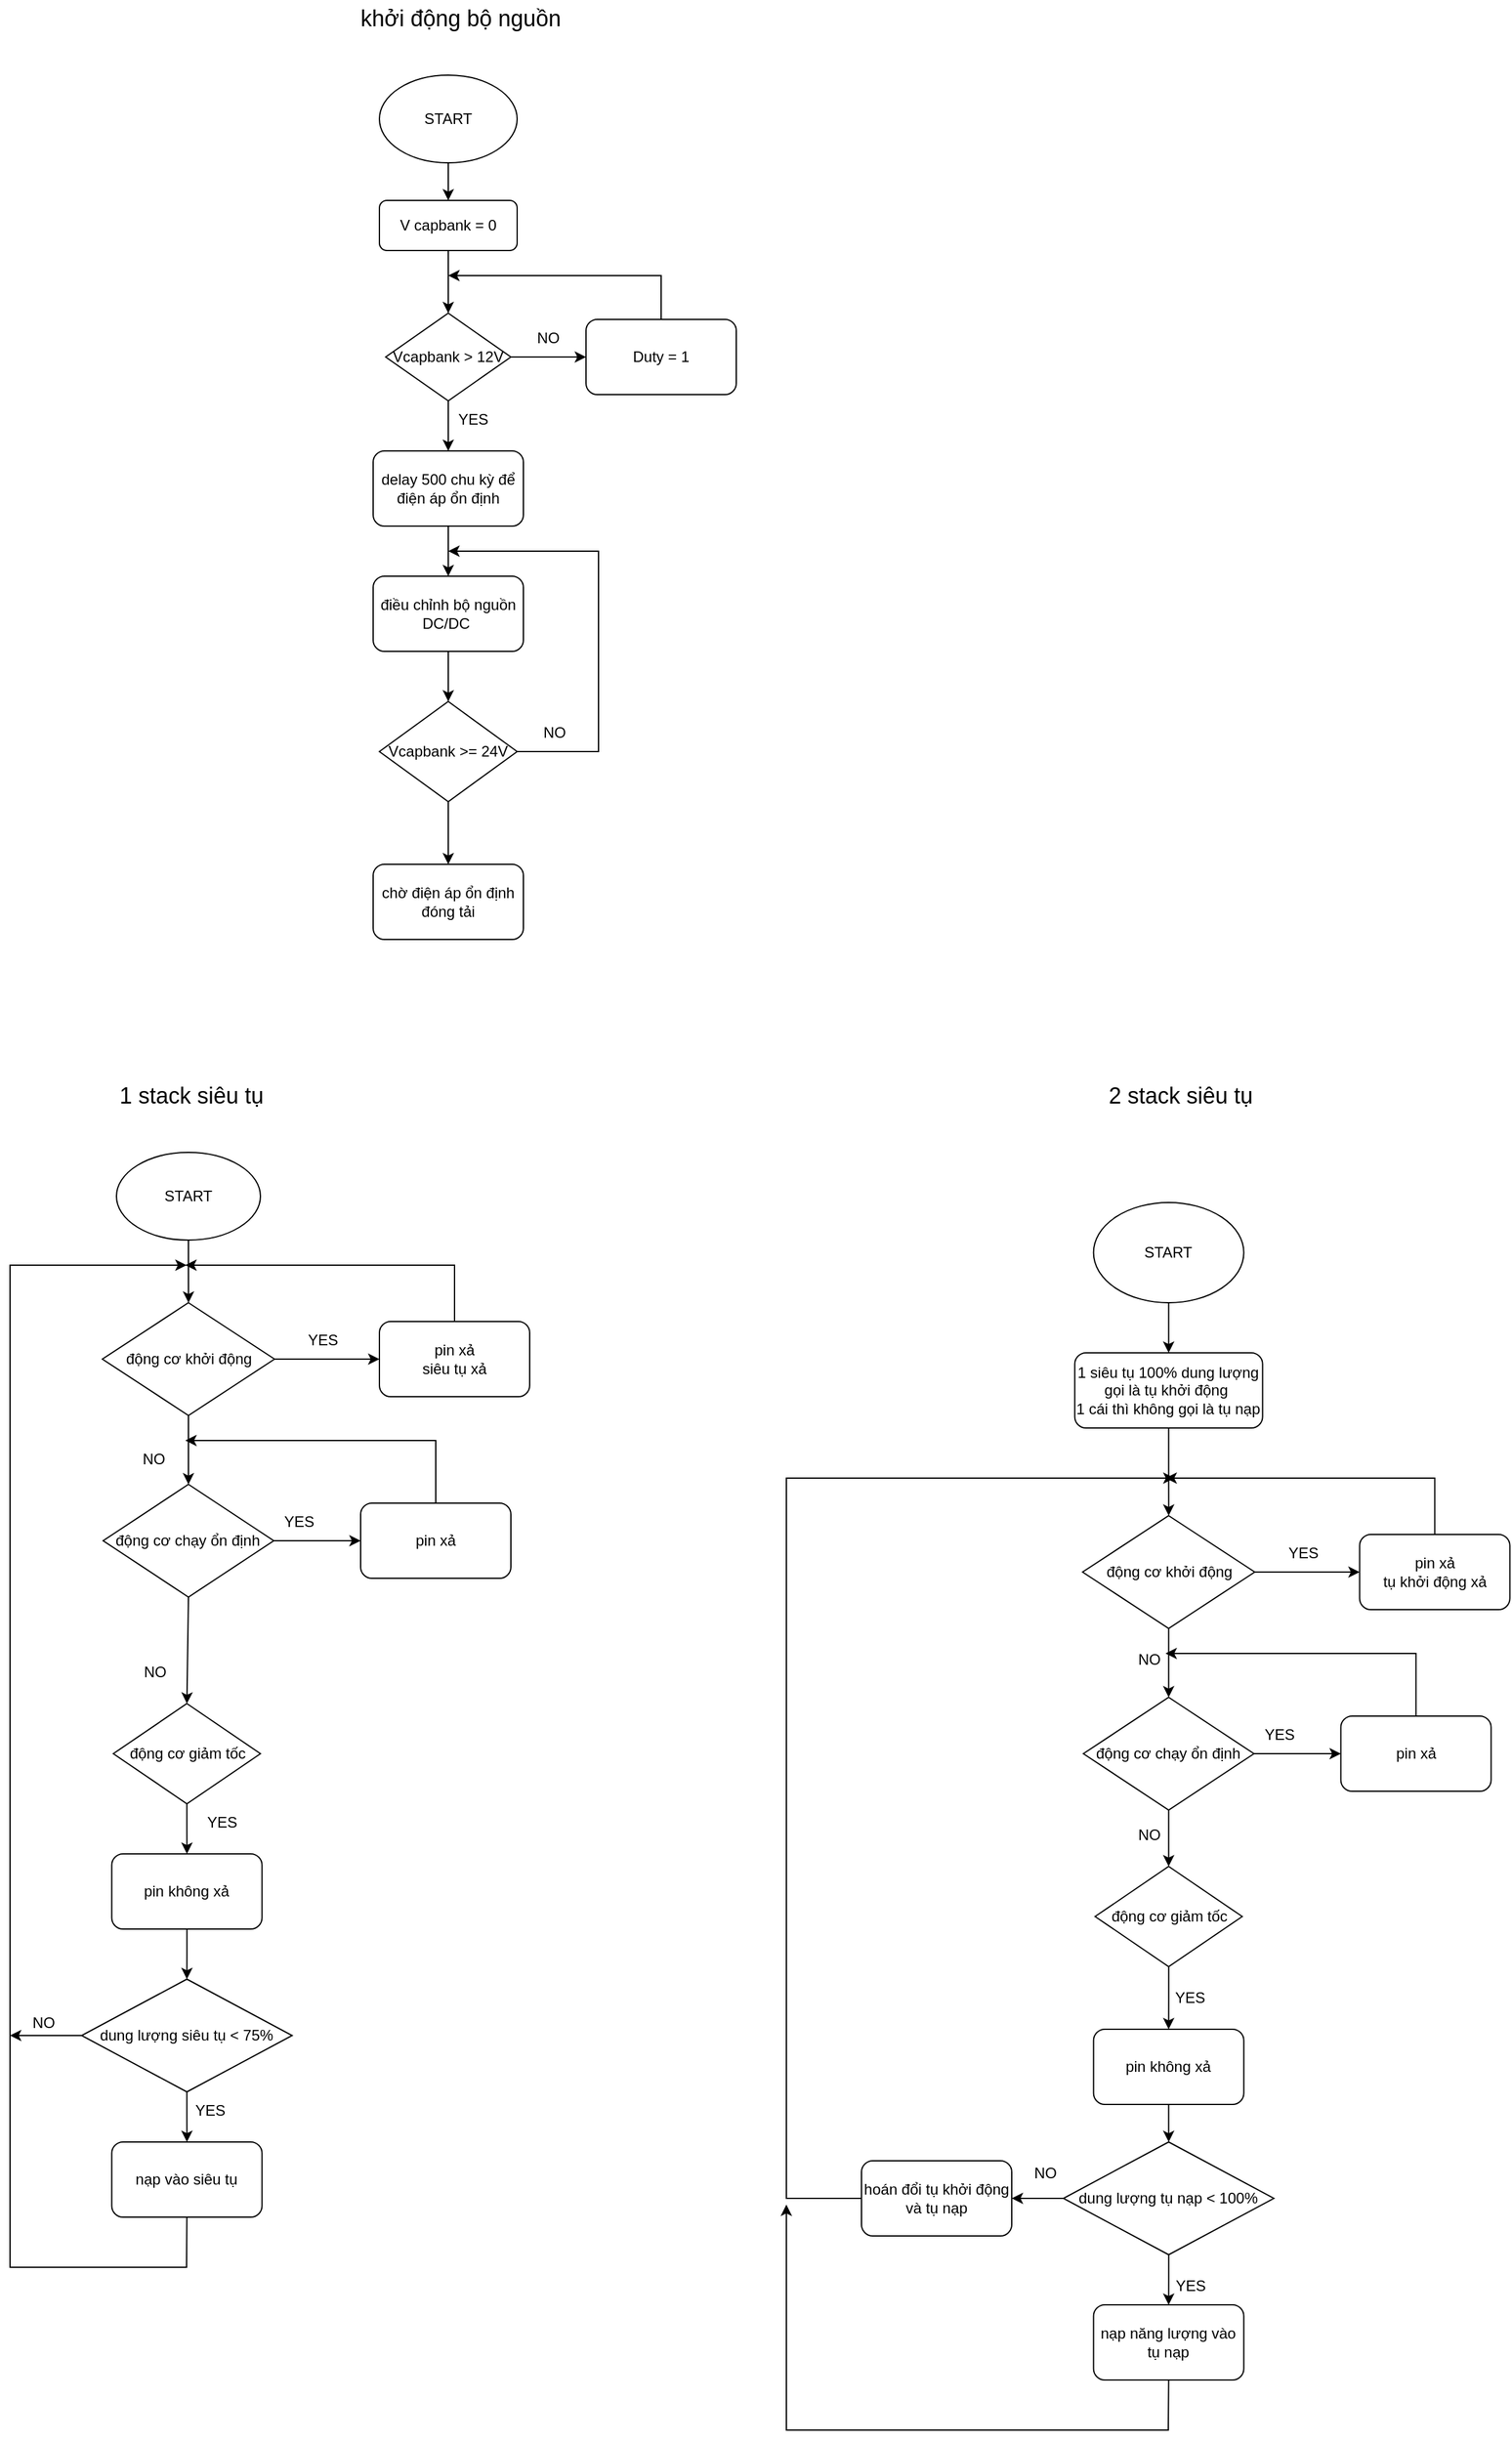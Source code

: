 <mxfile version="22.0.0" type="device">
  <diagram name="Page-1" id="uTjog6MSBC8ixk-wKGZn">
    <mxGraphModel dx="1884" dy="1102" grid="1" gridSize="10" guides="1" tooltips="1" connect="1" arrows="1" fold="1" page="1" pageScale="1" pageWidth="850" pageHeight="1100" math="0" shadow="0">
      <root>
        <mxCell id="0" />
        <mxCell id="1" parent="0" />
        <mxCell id="uA7qmcoXTgX4rGcM7TtH-1" value="&lt;font style=&quot;font-size: 18px;&quot;&gt;khởi động bộ nguồn&lt;/font&gt;" style="text;html=1;strokeColor=none;fillColor=none;align=center;verticalAlign=middle;whiteSpace=wrap;rounded=0;" vertex="1" parent="1">
          <mxGeometry x="310" y="190" width="180" height="30" as="geometry" />
        </mxCell>
        <mxCell id="uA7qmcoXTgX4rGcM7TtH-10" value="" style="edgeStyle=orthogonalEdgeStyle;rounded=0;orthogonalLoop=1;jettySize=auto;html=1;" edge="1" parent="1" source="uA7qmcoXTgX4rGcM7TtH-4" target="uA7qmcoXTgX4rGcM7TtH-9">
          <mxGeometry relative="1" as="geometry" />
        </mxCell>
        <mxCell id="uA7qmcoXTgX4rGcM7TtH-4" value="V capbank = 0" style="rounded=1;whiteSpace=wrap;html=1;" vertex="1" parent="1">
          <mxGeometry x="335" y="350" width="110" height="40" as="geometry" />
        </mxCell>
        <mxCell id="uA7qmcoXTgX4rGcM7TtH-6" value="" style="edgeStyle=orthogonalEdgeStyle;rounded=0;orthogonalLoop=1;jettySize=auto;html=1;" edge="1" parent="1" source="uA7qmcoXTgX4rGcM7TtH-5" target="uA7qmcoXTgX4rGcM7TtH-4">
          <mxGeometry relative="1" as="geometry" />
        </mxCell>
        <mxCell id="uA7qmcoXTgX4rGcM7TtH-5" value="START" style="ellipse;whiteSpace=wrap;html=1;" vertex="1" parent="1">
          <mxGeometry x="335" y="250" width="110" height="70" as="geometry" />
        </mxCell>
        <mxCell id="uA7qmcoXTgX4rGcM7TtH-7" value="Duty = 1" style="rounded=1;whiteSpace=wrap;html=1;" vertex="1" parent="1">
          <mxGeometry x="500" y="445" width="120" height="60" as="geometry" />
        </mxCell>
        <mxCell id="uA7qmcoXTgX4rGcM7TtH-12" value="" style="edgeStyle=orthogonalEdgeStyle;rounded=0;orthogonalLoop=1;jettySize=auto;html=1;" edge="1" parent="1" source="uA7qmcoXTgX4rGcM7TtH-9" target="uA7qmcoXTgX4rGcM7TtH-7">
          <mxGeometry relative="1" as="geometry" />
        </mxCell>
        <mxCell id="uA7qmcoXTgX4rGcM7TtH-15" value="" style="edgeStyle=orthogonalEdgeStyle;rounded=0;orthogonalLoop=1;jettySize=auto;html=1;" edge="1" parent="1" source="uA7qmcoXTgX4rGcM7TtH-9" target="uA7qmcoXTgX4rGcM7TtH-14">
          <mxGeometry relative="1" as="geometry" />
        </mxCell>
        <mxCell id="uA7qmcoXTgX4rGcM7TtH-9" value="Vcapbank &amp;gt; 12V" style="rhombus;whiteSpace=wrap;html=1;" vertex="1" parent="1">
          <mxGeometry x="340" y="440" width="100" height="70" as="geometry" />
        </mxCell>
        <mxCell id="uA7qmcoXTgX4rGcM7TtH-13" value="NO" style="text;html=1;strokeColor=none;fillColor=none;align=center;verticalAlign=middle;whiteSpace=wrap;rounded=0;" vertex="1" parent="1">
          <mxGeometry x="440" y="445" width="60" height="30" as="geometry" />
        </mxCell>
        <mxCell id="uA7qmcoXTgX4rGcM7TtH-18" value="" style="edgeStyle=orthogonalEdgeStyle;rounded=0;orthogonalLoop=1;jettySize=auto;html=1;" edge="1" parent="1" source="uA7qmcoXTgX4rGcM7TtH-14" target="uA7qmcoXTgX4rGcM7TtH-17">
          <mxGeometry relative="1" as="geometry" />
        </mxCell>
        <mxCell id="uA7qmcoXTgX4rGcM7TtH-14" value="delay 500 chu kỳ để điện áp ổn định" style="rounded=1;whiteSpace=wrap;html=1;" vertex="1" parent="1">
          <mxGeometry x="330" y="550" width="120" height="60" as="geometry" />
        </mxCell>
        <mxCell id="uA7qmcoXTgX4rGcM7TtH-16" value="YES" style="text;html=1;strokeColor=none;fillColor=none;align=center;verticalAlign=middle;whiteSpace=wrap;rounded=0;" vertex="1" parent="1">
          <mxGeometry x="380" y="510" width="60" height="30" as="geometry" />
        </mxCell>
        <mxCell id="uA7qmcoXTgX4rGcM7TtH-21" value="" style="edgeStyle=orthogonalEdgeStyle;rounded=0;orthogonalLoop=1;jettySize=auto;html=1;" edge="1" parent="1" source="uA7qmcoXTgX4rGcM7TtH-17" target="uA7qmcoXTgX4rGcM7TtH-20">
          <mxGeometry relative="1" as="geometry" />
        </mxCell>
        <mxCell id="uA7qmcoXTgX4rGcM7TtH-17" value="điều chỉnh bộ nguồn DC/DC&amp;nbsp;" style="rounded=1;whiteSpace=wrap;html=1;" vertex="1" parent="1">
          <mxGeometry x="330" y="650" width="120" height="60" as="geometry" />
        </mxCell>
        <mxCell id="uA7qmcoXTgX4rGcM7TtH-19" value="" style="endArrow=classic;html=1;rounded=0;exitX=0.5;exitY=0;exitDx=0;exitDy=0;" edge="1" parent="1" source="uA7qmcoXTgX4rGcM7TtH-7">
          <mxGeometry width="50" height="50" relative="1" as="geometry">
            <mxPoint x="410" y="570" as="sourcePoint" />
            <mxPoint x="390" y="410" as="targetPoint" />
            <Array as="points">
              <mxPoint x="560" y="410" />
            </Array>
          </mxGeometry>
        </mxCell>
        <mxCell id="uA7qmcoXTgX4rGcM7TtH-27" value="" style="edgeStyle=orthogonalEdgeStyle;rounded=0;orthogonalLoop=1;jettySize=auto;html=1;" edge="1" parent="1" source="uA7qmcoXTgX4rGcM7TtH-20" target="uA7qmcoXTgX4rGcM7TtH-26">
          <mxGeometry relative="1" as="geometry" />
        </mxCell>
        <mxCell id="uA7qmcoXTgX4rGcM7TtH-20" value="Vcapbank &amp;gt;= 24V" style="rhombus;whiteSpace=wrap;html=1;" vertex="1" parent="1">
          <mxGeometry x="335" y="750" width="110" height="80" as="geometry" />
        </mxCell>
        <mxCell id="uA7qmcoXTgX4rGcM7TtH-22" value="" style="endArrow=classic;html=1;rounded=0;exitX=1;exitY=0.5;exitDx=0;exitDy=0;" edge="1" parent="1" source="uA7qmcoXTgX4rGcM7TtH-20">
          <mxGeometry width="50" height="50" relative="1" as="geometry">
            <mxPoint x="420" y="770" as="sourcePoint" />
            <mxPoint x="390" y="630" as="targetPoint" />
            <Array as="points">
              <mxPoint x="510" y="790" />
              <mxPoint x="510" y="630" />
            </Array>
          </mxGeometry>
        </mxCell>
        <mxCell id="uA7qmcoXTgX4rGcM7TtH-25" value="NO" style="text;html=1;strokeColor=none;fillColor=none;align=center;verticalAlign=middle;whiteSpace=wrap;rounded=0;" vertex="1" parent="1">
          <mxGeometry x="445" y="760" width="60" height="30" as="geometry" />
        </mxCell>
        <mxCell id="uA7qmcoXTgX4rGcM7TtH-26" value="chờ điện áp ổn định&lt;br&gt;đóng tải" style="rounded=1;whiteSpace=wrap;html=1;" vertex="1" parent="1">
          <mxGeometry x="330" y="880" width="120" height="60" as="geometry" />
        </mxCell>
        <mxCell id="uA7qmcoXTgX4rGcM7TtH-28" value="&lt;font style=&quot;font-size: 18px;&quot;&gt;1 stack siêu tụ&lt;/font&gt;" style="text;html=1;strokeColor=none;fillColor=none;align=center;verticalAlign=middle;whiteSpace=wrap;rounded=0;" vertex="1" parent="1">
          <mxGeometry x="110" y="1050" width="150" height="30" as="geometry" />
        </mxCell>
        <mxCell id="uA7qmcoXTgX4rGcM7TtH-31" value="" style="edgeStyle=orthogonalEdgeStyle;rounded=0;orthogonalLoop=1;jettySize=auto;html=1;" edge="1" parent="1" source="uA7qmcoXTgX4rGcM7TtH-29" target="uA7qmcoXTgX4rGcM7TtH-30">
          <mxGeometry relative="1" as="geometry" />
        </mxCell>
        <mxCell id="uA7qmcoXTgX4rGcM7TtH-29" value="START" style="ellipse;whiteSpace=wrap;html=1;" vertex="1" parent="1">
          <mxGeometry x="125" y="1110" width="115" height="70" as="geometry" />
        </mxCell>
        <mxCell id="uA7qmcoXTgX4rGcM7TtH-33" value="" style="edgeStyle=orthogonalEdgeStyle;rounded=0;orthogonalLoop=1;jettySize=auto;html=1;" edge="1" parent="1" source="uA7qmcoXTgX4rGcM7TtH-30" target="uA7qmcoXTgX4rGcM7TtH-32">
          <mxGeometry relative="1" as="geometry" />
        </mxCell>
        <mxCell id="uA7qmcoXTgX4rGcM7TtH-37" value="" style="edgeStyle=orthogonalEdgeStyle;rounded=0;orthogonalLoop=1;jettySize=auto;html=1;" edge="1" parent="1" source="uA7qmcoXTgX4rGcM7TtH-30" target="uA7qmcoXTgX4rGcM7TtH-36">
          <mxGeometry relative="1" as="geometry" />
        </mxCell>
        <mxCell id="uA7qmcoXTgX4rGcM7TtH-30" value="động cơ khởi động" style="rhombus;whiteSpace=wrap;html=1;" vertex="1" parent="1">
          <mxGeometry x="113.75" y="1230" width="137.5" height="90" as="geometry" />
        </mxCell>
        <mxCell id="uA7qmcoXTgX4rGcM7TtH-32" value="pin xả&lt;br&gt;siêu tụ xả" style="rounded=1;whiteSpace=wrap;html=1;" vertex="1" parent="1">
          <mxGeometry x="335" y="1245" width="120" height="60" as="geometry" />
        </mxCell>
        <mxCell id="uA7qmcoXTgX4rGcM7TtH-34" value="" style="endArrow=classic;html=1;rounded=0;exitX=0.5;exitY=0;exitDx=0;exitDy=0;" edge="1" parent="1" source="uA7qmcoXTgX4rGcM7TtH-32">
          <mxGeometry width="50" height="50" relative="1" as="geometry">
            <mxPoint x="410" y="1300" as="sourcePoint" />
            <mxPoint x="180" y="1200" as="targetPoint" />
            <Array as="points">
              <mxPoint x="395" y="1200" />
            </Array>
          </mxGeometry>
        </mxCell>
        <mxCell id="uA7qmcoXTgX4rGcM7TtH-35" value="YES" style="text;html=1;strokeColor=none;fillColor=none;align=center;verticalAlign=middle;whiteSpace=wrap;rounded=0;" vertex="1" parent="1">
          <mxGeometry x="260" y="1245" width="60" height="30" as="geometry" />
        </mxCell>
        <mxCell id="uA7qmcoXTgX4rGcM7TtH-40" value="" style="edgeStyle=orthogonalEdgeStyle;rounded=0;orthogonalLoop=1;jettySize=auto;html=1;" edge="1" parent="1" source="uA7qmcoXTgX4rGcM7TtH-36" target="uA7qmcoXTgX4rGcM7TtH-39">
          <mxGeometry relative="1" as="geometry" />
        </mxCell>
        <mxCell id="uA7qmcoXTgX4rGcM7TtH-36" value="động cơ chạy ổn định" style="rhombus;whiteSpace=wrap;html=1;" vertex="1" parent="1">
          <mxGeometry x="114.38" y="1375" width="136.25" height="90" as="geometry" />
        </mxCell>
        <mxCell id="uA7qmcoXTgX4rGcM7TtH-38" value="NO" style="text;html=1;strokeColor=none;fillColor=none;align=center;verticalAlign=middle;whiteSpace=wrap;rounded=0;" vertex="1" parent="1">
          <mxGeometry x="125" y="1340" width="60" height="30" as="geometry" />
        </mxCell>
        <mxCell id="uA7qmcoXTgX4rGcM7TtH-39" value="pin xả" style="rounded=1;whiteSpace=wrap;html=1;" vertex="1" parent="1">
          <mxGeometry x="320" y="1390" width="120" height="60" as="geometry" />
        </mxCell>
        <mxCell id="uA7qmcoXTgX4rGcM7TtH-41" value="" style="endArrow=classic;html=1;rounded=0;exitX=0.5;exitY=0;exitDx=0;exitDy=0;" edge="1" parent="1" source="uA7qmcoXTgX4rGcM7TtH-39">
          <mxGeometry width="50" height="50" relative="1" as="geometry">
            <mxPoint x="440" y="1430" as="sourcePoint" />
            <mxPoint x="180" y="1340" as="targetPoint" />
            <Array as="points">
              <mxPoint x="380" y="1340" />
            </Array>
          </mxGeometry>
        </mxCell>
        <mxCell id="uA7qmcoXTgX4rGcM7TtH-42" value="YES" style="text;html=1;strokeColor=none;fillColor=none;align=center;verticalAlign=middle;whiteSpace=wrap;rounded=0;" vertex="1" parent="1">
          <mxGeometry x="241.25" y="1390" width="60" height="30" as="geometry" />
        </mxCell>
        <mxCell id="uA7qmcoXTgX4rGcM7TtH-52" value="" style="edgeStyle=orthogonalEdgeStyle;rounded=0;orthogonalLoop=1;jettySize=auto;html=1;" edge="1" parent="1" source="uA7qmcoXTgX4rGcM7TtH-44" target="uA7qmcoXTgX4rGcM7TtH-46">
          <mxGeometry relative="1" as="geometry" />
        </mxCell>
        <mxCell id="uA7qmcoXTgX4rGcM7TtH-44" value="động cơ giảm tốc" style="rhombus;whiteSpace=wrap;html=1;" vertex="1" parent="1">
          <mxGeometry x="122.5" y="1550" width="117.5" height="80" as="geometry" />
        </mxCell>
        <mxCell id="uA7qmcoXTgX4rGcM7TtH-45" value="NO" style="text;html=1;strokeColor=none;fillColor=none;align=center;verticalAlign=middle;whiteSpace=wrap;rounded=0;" vertex="1" parent="1">
          <mxGeometry x="126.25" y="1510" width="60" height="30" as="geometry" />
        </mxCell>
        <mxCell id="uA7qmcoXTgX4rGcM7TtH-54" value="" style="edgeStyle=orthogonalEdgeStyle;rounded=0;orthogonalLoop=1;jettySize=auto;html=1;" edge="1" parent="1" source="uA7qmcoXTgX4rGcM7TtH-46" target="uA7qmcoXTgX4rGcM7TtH-53">
          <mxGeometry relative="1" as="geometry" />
        </mxCell>
        <mxCell id="uA7qmcoXTgX4rGcM7TtH-46" value="pin không xả" style="rounded=1;whiteSpace=wrap;html=1;" vertex="1" parent="1">
          <mxGeometry x="121.25" y="1670" width="120" height="60" as="geometry" />
        </mxCell>
        <mxCell id="uA7qmcoXTgX4rGcM7TtH-48" value="YES" style="text;html=1;strokeColor=none;fillColor=none;align=center;verticalAlign=middle;whiteSpace=wrap;rounded=0;" vertex="1" parent="1">
          <mxGeometry x="178.75" y="1630" width="61.25" height="30" as="geometry" />
        </mxCell>
        <mxCell id="uA7qmcoXTgX4rGcM7TtH-49" value="" style="endArrow=classic;html=1;rounded=0;exitX=0.5;exitY=1;exitDx=0;exitDy=0;entryX=0.5;entryY=0;entryDx=0;entryDy=0;" edge="1" parent="1" source="uA7qmcoXTgX4rGcM7TtH-36" target="uA7qmcoXTgX4rGcM7TtH-44">
          <mxGeometry width="50" height="50" relative="1" as="geometry">
            <mxPoint x="420" y="1560" as="sourcePoint" />
            <mxPoint x="470" y="1510" as="targetPoint" />
          </mxGeometry>
        </mxCell>
        <mxCell id="uA7qmcoXTgX4rGcM7TtH-56" value="" style="edgeStyle=orthogonalEdgeStyle;rounded=0;orthogonalLoop=1;jettySize=auto;html=1;" edge="1" parent="1" source="uA7qmcoXTgX4rGcM7TtH-53" target="uA7qmcoXTgX4rGcM7TtH-55">
          <mxGeometry relative="1" as="geometry" />
        </mxCell>
        <mxCell id="uA7qmcoXTgX4rGcM7TtH-53" value="dung lượng siêu tụ &amp;lt; 75%" style="rhombus;whiteSpace=wrap;html=1;" vertex="1" parent="1">
          <mxGeometry x="97.19" y="1770" width="168.12" height="90" as="geometry" />
        </mxCell>
        <mxCell id="uA7qmcoXTgX4rGcM7TtH-55" value="nạp vào siêu tụ" style="rounded=1;whiteSpace=wrap;html=1;" vertex="1" parent="1">
          <mxGeometry x="121.25" y="1900" width="120" height="60" as="geometry" />
        </mxCell>
        <mxCell id="uA7qmcoXTgX4rGcM7TtH-57" value="YES" style="text;html=1;strokeColor=none;fillColor=none;align=center;verticalAlign=middle;whiteSpace=wrap;rounded=0;" vertex="1" parent="1">
          <mxGeometry x="170" y="1860" width="60" height="30" as="geometry" />
        </mxCell>
        <mxCell id="uA7qmcoXTgX4rGcM7TtH-58" value="" style="endArrow=classic;html=1;rounded=0;exitX=0.5;exitY=1;exitDx=0;exitDy=0;" edge="1" parent="1" source="uA7qmcoXTgX4rGcM7TtH-55">
          <mxGeometry width="50" height="50" relative="1" as="geometry">
            <mxPoint x="330" y="1710" as="sourcePoint" />
            <mxPoint x="181" y="1200" as="targetPoint" />
            <Array as="points">
              <mxPoint x="181" y="2000" />
              <mxPoint x="40" y="2000" />
              <mxPoint x="40" y="1200" />
            </Array>
          </mxGeometry>
        </mxCell>
        <mxCell id="uA7qmcoXTgX4rGcM7TtH-59" value="" style="endArrow=classic;html=1;rounded=0;exitX=0;exitY=0.5;exitDx=0;exitDy=0;" edge="1" parent="1" source="uA7qmcoXTgX4rGcM7TtH-53">
          <mxGeometry width="50" height="50" relative="1" as="geometry">
            <mxPoint x="250" y="1640" as="sourcePoint" />
            <mxPoint x="40" y="1815" as="targetPoint" />
          </mxGeometry>
        </mxCell>
        <mxCell id="uA7qmcoXTgX4rGcM7TtH-60" value="NO" style="text;html=1;strokeColor=none;fillColor=none;align=center;verticalAlign=middle;whiteSpace=wrap;rounded=0;" vertex="1" parent="1">
          <mxGeometry x="37.19" y="1790" width="60" height="30" as="geometry" />
        </mxCell>
        <mxCell id="uA7qmcoXTgX4rGcM7TtH-61" value="&lt;font style=&quot;font-size: 18px;&quot;&gt;2 stack siêu tụ&lt;/font&gt;" style="text;html=1;strokeColor=none;fillColor=none;align=center;verticalAlign=middle;whiteSpace=wrap;rounded=0;" vertex="1" parent="1">
          <mxGeometry x="910" y="1050" width="130" height="30" as="geometry" />
        </mxCell>
        <mxCell id="uA7qmcoXTgX4rGcM7TtH-65" value="" style="edgeStyle=orthogonalEdgeStyle;rounded=0;orthogonalLoop=1;jettySize=auto;html=1;" edge="1" parent="1" source="uA7qmcoXTgX4rGcM7TtH-63" target="uA7qmcoXTgX4rGcM7TtH-64">
          <mxGeometry relative="1" as="geometry" />
        </mxCell>
        <mxCell id="uA7qmcoXTgX4rGcM7TtH-63" value="START" style="ellipse;whiteSpace=wrap;html=1;" vertex="1" parent="1">
          <mxGeometry x="905.31" y="1150" width="120" height="80" as="geometry" />
        </mxCell>
        <mxCell id="uA7qmcoXTgX4rGcM7TtH-94" value="" style="edgeStyle=orthogonalEdgeStyle;rounded=0;orthogonalLoop=1;jettySize=auto;html=1;" edge="1" parent="1" source="uA7qmcoXTgX4rGcM7TtH-64" target="uA7qmcoXTgX4rGcM7TtH-70">
          <mxGeometry relative="1" as="geometry" />
        </mxCell>
        <mxCell id="uA7qmcoXTgX4rGcM7TtH-64" value="1 siêu tụ 100% dung lượng gọi là tụ khởi động&amp;nbsp;&lt;br&gt;1 cái thì không gọi là tụ nạp" style="rounded=1;whiteSpace=wrap;html=1;" vertex="1" parent="1">
          <mxGeometry x="890.32" y="1270" width="150" height="60" as="geometry" />
        </mxCell>
        <mxCell id="uA7qmcoXTgX4rGcM7TtH-68" value="" style="edgeStyle=orthogonalEdgeStyle;rounded=0;orthogonalLoop=1;jettySize=auto;html=1;" edge="1" parent="1" source="uA7qmcoXTgX4rGcM7TtH-70" target="uA7qmcoXTgX4rGcM7TtH-71">
          <mxGeometry relative="1" as="geometry" />
        </mxCell>
        <mxCell id="uA7qmcoXTgX4rGcM7TtH-69" value="" style="edgeStyle=orthogonalEdgeStyle;rounded=0;orthogonalLoop=1;jettySize=auto;html=1;" edge="1" parent="1" source="uA7qmcoXTgX4rGcM7TtH-70" target="uA7qmcoXTgX4rGcM7TtH-75">
          <mxGeometry relative="1" as="geometry" />
        </mxCell>
        <mxCell id="uA7qmcoXTgX4rGcM7TtH-70" value="động cơ khởi động" style="rhombus;whiteSpace=wrap;html=1;" vertex="1" parent="1">
          <mxGeometry x="896.56" y="1400" width="137.5" height="90" as="geometry" />
        </mxCell>
        <mxCell id="uA7qmcoXTgX4rGcM7TtH-71" value="pin xả&lt;br&gt;tụ khởi động xả" style="rounded=1;whiteSpace=wrap;html=1;" vertex="1" parent="1">
          <mxGeometry x="1117.81" y="1415" width="120" height="60" as="geometry" />
        </mxCell>
        <mxCell id="uA7qmcoXTgX4rGcM7TtH-72" value="" style="endArrow=classic;html=1;rounded=0;exitX=0.5;exitY=0;exitDx=0;exitDy=0;" edge="1" parent="1" source="uA7qmcoXTgX4rGcM7TtH-71">
          <mxGeometry width="50" height="50" relative="1" as="geometry">
            <mxPoint x="1192.81" y="1470" as="sourcePoint" />
            <mxPoint x="962.81" y="1370" as="targetPoint" />
            <Array as="points">
              <mxPoint x="1177.81" y="1370" />
            </Array>
          </mxGeometry>
        </mxCell>
        <mxCell id="uA7qmcoXTgX4rGcM7TtH-73" value="YES" style="text;html=1;strokeColor=none;fillColor=none;align=center;verticalAlign=middle;whiteSpace=wrap;rounded=0;" vertex="1" parent="1">
          <mxGeometry x="1042.81" y="1415" width="60" height="30" as="geometry" />
        </mxCell>
        <mxCell id="uA7qmcoXTgX4rGcM7TtH-74" value="" style="edgeStyle=orthogonalEdgeStyle;rounded=0;orthogonalLoop=1;jettySize=auto;html=1;" edge="1" parent="1" source="uA7qmcoXTgX4rGcM7TtH-75" target="uA7qmcoXTgX4rGcM7TtH-77">
          <mxGeometry relative="1" as="geometry" />
        </mxCell>
        <mxCell id="uA7qmcoXTgX4rGcM7TtH-75" value="động cơ chạy ổn định" style="rhombus;whiteSpace=wrap;html=1;" vertex="1" parent="1">
          <mxGeometry x="897.19" y="1545" width="136.25" height="90" as="geometry" />
        </mxCell>
        <mxCell id="uA7qmcoXTgX4rGcM7TtH-76" value="NO" style="text;html=1;strokeColor=none;fillColor=none;align=center;verticalAlign=middle;whiteSpace=wrap;rounded=0;" vertex="1" parent="1">
          <mxGeometry x="920" y="1500" width="60" height="30" as="geometry" />
        </mxCell>
        <mxCell id="uA7qmcoXTgX4rGcM7TtH-77" value="pin xả" style="rounded=1;whiteSpace=wrap;html=1;" vertex="1" parent="1">
          <mxGeometry x="1102.81" y="1560" width="120" height="60" as="geometry" />
        </mxCell>
        <mxCell id="uA7qmcoXTgX4rGcM7TtH-78" value="" style="endArrow=classic;html=1;rounded=0;exitX=0.5;exitY=0;exitDx=0;exitDy=0;" edge="1" parent="1" source="uA7qmcoXTgX4rGcM7TtH-77">
          <mxGeometry width="50" height="50" relative="1" as="geometry">
            <mxPoint x="1222.81" y="1600" as="sourcePoint" />
            <mxPoint x="962.81" y="1510" as="targetPoint" />
            <Array as="points">
              <mxPoint x="1162.81" y="1510" />
            </Array>
          </mxGeometry>
        </mxCell>
        <mxCell id="uA7qmcoXTgX4rGcM7TtH-79" value="YES" style="text;html=1;strokeColor=none;fillColor=none;align=center;verticalAlign=middle;whiteSpace=wrap;rounded=0;" vertex="1" parent="1">
          <mxGeometry x="1024.06" y="1560" width="60" height="30" as="geometry" />
        </mxCell>
        <mxCell id="uA7qmcoXTgX4rGcM7TtH-80" value="" style="edgeStyle=orthogonalEdgeStyle;rounded=0;orthogonalLoop=1;jettySize=auto;html=1;" edge="1" parent="1" source="uA7qmcoXTgX4rGcM7TtH-81" target="uA7qmcoXTgX4rGcM7TtH-84">
          <mxGeometry relative="1" as="geometry" />
        </mxCell>
        <mxCell id="uA7qmcoXTgX4rGcM7TtH-81" value="động cơ giảm tốc" style="rhombus;whiteSpace=wrap;html=1;" vertex="1" parent="1">
          <mxGeometry x="906.56" y="1680" width="117.5" height="80" as="geometry" />
        </mxCell>
        <mxCell id="uA7qmcoXTgX4rGcM7TtH-82" value="NO" style="text;html=1;strokeColor=none;fillColor=none;align=center;verticalAlign=middle;whiteSpace=wrap;rounded=0;" vertex="1" parent="1">
          <mxGeometry x="920" y="1640" width="60" height="30" as="geometry" />
        </mxCell>
        <mxCell id="uA7qmcoXTgX4rGcM7TtH-83" value="" style="edgeStyle=orthogonalEdgeStyle;rounded=0;orthogonalLoop=1;jettySize=auto;html=1;" edge="1" parent="1" source="uA7qmcoXTgX4rGcM7TtH-84" target="uA7qmcoXTgX4rGcM7TtH-88">
          <mxGeometry relative="1" as="geometry" />
        </mxCell>
        <mxCell id="uA7qmcoXTgX4rGcM7TtH-84" value="pin không xả&lt;br&gt;" style="rounded=1;whiteSpace=wrap;html=1;" vertex="1" parent="1">
          <mxGeometry x="905.32" y="1810" width="120" height="60" as="geometry" />
        </mxCell>
        <mxCell id="uA7qmcoXTgX4rGcM7TtH-85" value="YES" style="text;html=1;strokeColor=none;fillColor=none;align=center;verticalAlign=middle;whiteSpace=wrap;rounded=0;" vertex="1" parent="1">
          <mxGeometry x="951.56" y="1770" width="61.25" height="30" as="geometry" />
        </mxCell>
        <mxCell id="uA7qmcoXTgX4rGcM7TtH-86" value="" style="endArrow=classic;html=1;rounded=0;exitX=0.5;exitY=1;exitDx=0;exitDy=0;entryX=0.5;entryY=0;entryDx=0;entryDy=0;" edge="1" parent="1" source="uA7qmcoXTgX4rGcM7TtH-75" target="uA7qmcoXTgX4rGcM7TtH-81">
          <mxGeometry width="50" height="50" relative="1" as="geometry">
            <mxPoint x="1202.81" y="1730" as="sourcePoint" />
            <mxPoint x="1252.81" y="1680" as="targetPoint" />
          </mxGeometry>
        </mxCell>
        <mxCell id="uA7qmcoXTgX4rGcM7TtH-87" value="" style="edgeStyle=orthogonalEdgeStyle;rounded=0;orthogonalLoop=1;jettySize=auto;html=1;" edge="1" parent="1" source="uA7qmcoXTgX4rGcM7TtH-88" target="uA7qmcoXTgX4rGcM7TtH-89">
          <mxGeometry relative="1" as="geometry" />
        </mxCell>
        <mxCell id="uA7qmcoXTgX4rGcM7TtH-96" value="" style="edgeStyle=orthogonalEdgeStyle;rounded=0;orthogonalLoop=1;jettySize=auto;html=1;" edge="1" parent="1" source="uA7qmcoXTgX4rGcM7TtH-88" target="uA7qmcoXTgX4rGcM7TtH-95">
          <mxGeometry relative="1" as="geometry" />
        </mxCell>
        <mxCell id="uA7qmcoXTgX4rGcM7TtH-88" value="dung lượng tụ nạp &amp;lt; 100%" style="rhombus;whiteSpace=wrap;html=1;" vertex="1" parent="1">
          <mxGeometry x="881.26" y="1900" width="168.12" height="90" as="geometry" />
        </mxCell>
        <mxCell id="uA7qmcoXTgX4rGcM7TtH-89" value="nạp năng lượng vào tụ nạp" style="rounded=1;whiteSpace=wrap;html=1;" vertex="1" parent="1">
          <mxGeometry x="905.31" y="2030" width="120" height="60" as="geometry" />
        </mxCell>
        <mxCell id="uA7qmcoXTgX4rGcM7TtH-90" value="YES" style="text;html=1;strokeColor=none;fillColor=none;align=center;verticalAlign=middle;whiteSpace=wrap;rounded=0;" vertex="1" parent="1">
          <mxGeometry x="952.81" y="2000" width="60" height="30" as="geometry" />
        </mxCell>
        <mxCell id="uA7qmcoXTgX4rGcM7TtH-95" value="hoán đổi tụ khởi động và tụ nạp" style="rounded=1;whiteSpace=wrap;html=1;" vertex="1" parent="1">
          <mxGeometry x="720" y="1915" width="120" height="60" as="geometry" />
        </mxCell>
        <mxCell id="uA7qmcoXTgX4rGcM7TtH-97" value="NO" style="text;html=1;strokeColor=none;fillColor=none;align=center;verticalAlign=middle;whiteSpace=wrap;rounded=0;" vertex="1" parent="1">
          <mxGeometry x="837.19" y="1910" width="60" height="30" as="geometry" />
        </mxCell>
        <mxCell id="uA7qmcoXTgX4rGcM7TtH-98" value="" style="endArrow=classic;html=1;rounded=0;exitX=0;exitY=0.5;exitDx=0;exitDy=0;" edge="1" parent="1" source="uA7qmcoXTgX4rGcM7TtH-95">
          <mxGeometry width="50" height="50" relative="1" as="geometry">
            <mxPoint x="770" y="1910" as="sourcePoint" />
            <mxPoint x="970" y="1370" as="targetPoint" />
            <Array as="points">
              <mxPoint x="660" y="1945" />
              <mxPoint x="660" y="1370" />
            </Array>
          </mxGeometry>
        </mxCell>
        <mxCell id="uA7qmcoXTgX4rGcM7TtH-99" value="" style="endArrow=classic;html=1;rounded=0;exitX=0.5;exitY=1;exitDx=0;exitDy=0;" edge="1" parent="1" source="uA7qmcoXTgX4rGcM7TtH-89">
          <mxGeometry width="50" height="50" relative="1" as="geometry">
            <mxPoint x="860" y="1840" as="sourcePoint" />
            <mxPoint x="660" y="1950" as="targetPoint" />
            <Array as="points">
              <mxPoint x="965" y="2130" />
              <mxPoint x="660" y="2130" />
            </Array>
          </mxGeometry>
        </mxCell>
      </root>
    </mxGraphModel>
  </diagram>
</mxfile>
